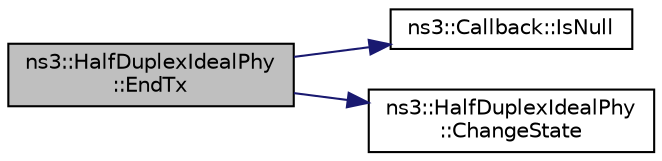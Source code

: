 digraph "ns3::HalfDuplexIdealPhy::EndTx"
{
  edge [fontname="Helvetica",fontsize="10",labelfontname="Helvetica",labelfontsize="10"];
  node [fontname="Helvetica",fontsize="10",shape=record];
  rankdir="LR";
  Node1 [label="ns3::HalfDuplexIdealPhy\l::EndTx",height=0.2,width=0.4,color="black", fillcolor="grey75", style="filled", fontcolor="black"];
  Node1 -> Node2 [color="midnightblue",fontsize="10",style="solid"];
  Node2 [label="ns3::Callback::IsNull",height=0.2,width=0.4,color="black", fillcolor="white", style="filled",URL="$d1/d48/classns3_1_1Callback.html#aa8e27826badbf37f84763f36f70d9b54"];
  Node1 -> Node3 [color="midnightblue",fontsize="10",style="solid"];
  Node3 [label="ns3::HalfDuplexIdealPhy\l::ChangeState",height=0.2,width=0.4,color="black", fillcolor="white", style="filled",URL="$d9/d5b/classns3_1_1HalfDuplexIdealPhy.html#a9eb5135bc6ae1ddb50920c92f64222cd"];
}
